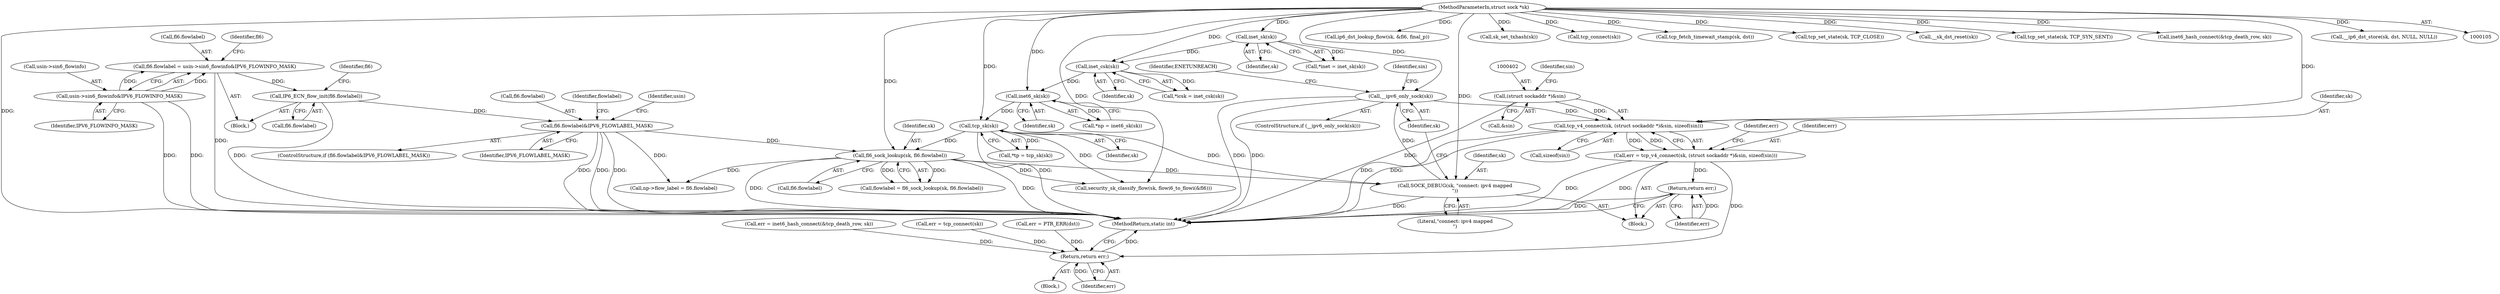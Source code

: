 digraph "0_linux_45f6fad84cc305103b28d73482b344d7f5b76f39_15@API" {
"1000399" [label="(Call,tcp_v4_connect(sk, (struct sockaddr *)&sin, sizeof(sin)))"];
"1000350" [label="(Call,__ipv6_only_sock(sk))"];
"1000346" [label="(Call,SOCK_DEBUG(sk, \"connect: ipv4 mapped\n\"))"];
"1000196" [label="(Call,fl6_sock_lookup(sk, fl6.flowlabel))"];
"1000134" [label="(Call,tcp_sk(sk))"];
"1000129" [label="(Call,inet6_sk(sk))"];
"1000124" [label="(Call,inet_csk(sk))"];
"1000119" [label="(Call,inet_sk(sk))"];
"1000106" [label="(MethodParameterIn,struct sock *sk)"];
"1000187" [label="(Call,fl6.flowlabel&IPV6_FLOWLABEL_MASK)"];
"1000182" [label="(Call,IP6_ECN_flow_init(fl6.flowlabel))"];
"1000173" [label="(Call,fl6.flowlabel = usin->sin6_flowinfo&IPV6_FLOWINFO_MASK)"];
"1000177" [label="(Call,usin->sin6_flowinfo&IPV6_FLOWINFO_MASK)"];
"1000401" [label="(Call,(struct sockaddr *)&sin)"];
"1000397" [label="(Call,err = tcp_v4_connect(sk, (struct sockaddr *)&sin, sizeof(sin)))"];
"1000440" [label="(Return,return err;)"];
"1000714" [label="(Return,return err;)"];
"1000440" [label="(Return,return err;)"];
"1000408" [label="(Identifier,err)"];
"1000523" [label="(Call,ip6_dst_lookup_flow(sk, &fl6, final_p))"];
"1000134" [label="(Call,tcp_sk(sk))"];
"1000119" [label="(Call,inet_sk(sk))"];
"1000645" [label="(Call,err = inet6_hash_connect(&tcp_death_row, sk))"];
"1000135" [label="(Identifier,sk)"];
"1000354" [label="(Identifier,ENETUNREACH)"];
"1000198" [label="(Call,fl6.flowlabel)"];
"1000127" [label="(Call,*np = inet6_sk(sk))"];
"1000406" [label="(Identifier,sin)"];
"1000125" [label="(Identifier,sk)"];
"1000441" [label="(Identifier,err)"];
"1000350" [label="(Call,__ipv6_only_sock(sk))"];
"1000716" [label="(MethodReturn,static int)"];
"1000172" [label="(Block,)"];
"1000174" [label="(Call,fl6.flowlabel)"];
"1000714" [label="(Return,return err;)"];
"1000688" [label="(Call,err = tcp_connect(sk))"];
"1000398" [label="(Identifier,err)"];
"1000109" [label="(Block,)"];
"1000654" [label="(Call,sk_set_txhash(sk))"];
"1000327" [label="(Call,np->flow_label = fl6.flowlabel)"];
"1000181" [label="(Identifier,IPV6_FLOWINFO_MASK)"];
"1000182" [label="(Call,IP6_ECN_flow_init(fl6.flowlabel))"];
"1000690" [label="(Call,tcp_connect(sk))"];
"1000357" [label="(Identifier,sin)"];
"1000400" [label="(Identifier,sk)"];
"1000595" [label="(Call,tcp_fetch_timewait_stamp(sk, dst))"];
"1000197" [label="(Identifier,sk)"];
"1000195" [label="(Identifier,flowlabel)"];
"1000184" [label="(Identifier,fl6)"];
"1000124" [label="(Call,inet_csk(sk))"];
"1000349" [label="(ControlStructure,if (__ipv6_only_sock(sk)))"];
"1000213" [label="(Identifier,usin)"];
"1000347" [label="(Identifier,sk)"];
"1000188" [label="(Call,fl6.flowlabel)"];
"1000698" [label="(Call,tcp_set_state(sk, TCP_CLOSE))"];
"1000177" [label="(Call,usin->sin6_flowinfo&IPV6_FLOWINFO_MASK)"];
"1000701" [label="(Call,__sk_dst_reset(sk))"];
"1000532" [label="(Call,err = PTR_ERR(dst))"];
"1000173" [label="(Call,fl6.flowlabel = usin->sin6_flowinfo&IPV6_FLOWINFO_MASK)"];
"1000183" [label="(Call,fl6.flowlabel)"];
"1000397" [label="(Call,err = tcp_v4_connect(sk, (struct sockaddr *)&sin, sizeof(sin)))"];
"1000401" [label="(Call,(struct sockaddr *)&sin)"];
"1000338" [label="(Block,)"];
"1000194" [label="(Call,flowlabel = fl6_sock_lookup(sk, fl6.flowlabel))"];
"1000186" [label="(ControlStructure,if (fl6.flowlabel&IPV6_FLOWLABEL_MASK))"];
"1000189" [label="(Identifier,fl6)"];
"1000191" [label="(Identifier,IPV6_FLOWLABEL_MASK)"];
"1000129" [label="(Call,inet6_sk(sk))"];
"1000106" [label="(MethodParameterIn,struct sock *sk)"];
"1000399" [label="(Call,tcp_v4_connect(sk, (struct sockaddr *)&sin, sizeof(sin)))"];
"1000642" [label="(Call,tcp_set_state(sk, TCP_SYN_SENT))"];
"1000178" [label="(Call,usin->sin6_flowinfo)"];
"1000351" [label="(Identifier,sk)"];
"1000132" [label="(Call,*tp = tcp_sk(sk))"];
"1000120" [label="(Identifier,sk)"];
"1000647" [label="(Call,inet6_hash_connect(&tcp_death_row, sk))"];
"1000403" [label="(Call,&sin)"];
"1000715" [label="(Identifier,err)"];
"1000348" [label="(Literal,\"connect: ipv4 mapped\n\")"];
"1000196" [label="(Call,fl6_sock_lookup(sk, fl6.flowlabel))"];
"1000187" [label="(Call,fl6.flowlabel&IPV6_FLOWLABEL_MASK)"];
"1000516" [label="(Call,security_sk_classify_flow(sk, flowi6_to_flowi(&fl6)))"];
"1000130" [label="(Identifier,sk)"];
"1000117" [label="(Call,*inet = inet_sk(sk))"];
"1000569" [label="(Call,__ip6_dst_store(sk, dst, NULL, NULL))"];
"1000346" [label="(Call,SOCK_DEBUG(sk, \"connect: ipv4 mapped\n\"))"];
"1000122" [label="(Call,*icsk = inet_csk(sk))"];
"1000405" [label="(Call,sizeof(sin))"];
"1000399" -> "1000397"  [label="AST: "];
"1000399" -> "1000405"  [label="CFG: "];
"1000400" -> "1000399"  [label="AST: "];
"1000401" -> "1000399"  [label="AST: "];
"1000405" -> "1000399"  [label="AST: "];
"1000397" -> "1000399"  [label="CFG: "];
"1000399" -> "1000716"  [label="DDG: "];
"1000399" -> "1000716"  [label="DDG: "];
"1000399" -> "1000397"  [label="DDG: "];
"1000399" -> "1000397"  [label="DDG: "];
"1000350" -> "1000399"  [label="DDG: "];
"1000106" -> "1000399"  [label="DDG: "];
"1000401" -> "1000399"  [label="DDG: "];
"1000350" -> "1000349"  [label="AST: "];
"1000350" -> "1000351"  [label="CFG: "];
"1000351" -> "1000350"  [label="AST: "];
"1000354" -> "1000350"  [label="CFG: "];
"1000357" -> "1000350"  [label="CFG: "];
"1000350" -> "1000716"  [label="DDG: "];
"1000350" -> "1000716"  [label="DDG: "];
"1000346" -> "1000350"  [label="DDG: "];
"1000106" -> "1000350"  [label="DDG: "];
"1000346" -> "1000338"  [label="AST: "];
"1000346" -> "1000348"  [label="CFG: "];
"1000347" -> "1000346"  [label="AST: "];
"1000348" -> "1000346"  [label="AST: "];
"1000351" -> "1000346"  [label="CFG: "];
"1000346" -> "1000716"  [label="DDG: "];
"1000196" -> "1000346"  [label="DDG: "];
"1000134" -> "1000346"  [label="DDG: "];
"1000106" -> "1000346"  [label="DDG: "];
"1000196" -> "1000194"  [label="AST: "];
"1000196" -> "1000198"  [label="CFG: "];
"1000197" -> "1000196"  [label="AST: "];
"1000198" -> "1000196"  [label="AST: "];
"1000194" -> "1000196"  [label="CFG: "];
"1000196" -> "1000716"  [label="DDG: "];
"1000196" -> "1000716"  [label="DDG: "];
"1000196" -> "1000194"  [label="DDG: "];
"1000196" -> "1000194"  [label="DDG: "];
"1000134" -> "1000196"  [label="DDG: "];
"1000106" -> "1000196"  [label="DDG: "];
"1000187" -> "1000196"  [label="DDG: "];
"1000196" -> "1000327"  [label="DDG: "];
"1000196" -> "1000516"  [label="DDG: "];
"1000134" -> "1000132"  [label="AST: "];
"1000134" -> "1000135"  [label="CFG: "];
"1000135" -> "1000134"  [label="AST: "];
"1000132" -> "1000134"  [label="CFG: "];
"1000134" -> "1000716"  [label="DDG: "];
"1000134" -> "1000132"  [label="DDG: "];
"1000129" -> "1000134"  [label="DDG: "];
"1000106" -> "1000134"  [label="DDG: "];
"1000134" -> "1000516"  [label="DDG: "];
"1000129" -> "1000127"  [label="AST: "];
"1000129" -> "1000130"  [label="CFG: "];
"1000130" -> "1000129"  [label="AST: "];
"1000127" -> "1000129"  [label="CFG: "];
"1000129" -> "1000127"  [label="DDG: "];
"1000124" -> "1000129"  [label="DDG: "];
"1000106" -> "1000129"  [label="DDG: "];
"1000124" -> "1000122"  [label="AST: "];
"1000124" -> "1000125"  [label="CFG: "];
"1000125" -> "1000124"  [label="AST: "];
"1000122" -> "1000124"  [label="CFG: "];
"1000124" -> "1000122"  [label="DDG: "];
"1000119" -> "1000124"  [label="DDG: "];
"1000106" -> "1000124"  [label="DDG: "];
"1000119" -> "1000117"  [label="AST: "];
"1000119" -> "1000120"  [label="CFG: "];
"1000120" -> "1000119"  [label="AST: "];
"1000117" -> "1000119"  [label="CFG: "];
"1000119" -> "1000117"  [label="DDG: "];
"1000106" -> "1000119"  [label="DDG: "];
"1000106" -> "1000105"  [label="AST: "];
"1000106" -> "1000716"  [label="DDG: "];
"1000106" -> "1000516"  [label="DDG: "];
"1000106" -> "1000523"  [label="DDG: "];
"1000106" -> "1000569"  [label="DDG: "];
"1000106" -> "1000595"  [label="DDG: "];
"1000106" -> "1000642"  [label="DDG: "];
"1000106" -> "1000647"  [label="DDG: "];
"1000106" -> "1000654"  [label="DDG: "];
"1000106" -> "1000690"  [label="DDG: "];
"1000106" -> "1000698"  [label="DDG: "];
"1000106" -> "1000701"  [label="DDG: "];
"1000187" -> "1000186"  [label="AST: "];
"1000187" -> "1000191"  [label="CFG: "];
"1000188" -> "1000187"  [label="AST: "];
"1000191" -> "1000187"  [label="AST: "];
"1000195" -> "1000187"  [label="CFG: "];
"1000213" -> "1000187"  [label="CFG: "];
"1000187" -> "1000716"  [label="DDG: "];
"1000187" -> "1000716"  [label="DDG: "];
"1000187" -> "1000716"  [label="DDG: "];
"1000182" -> "1000187"  [label="DDG: "];
"1000187" -> "1000327"  [label="DDG: "];
"1000182" -> "1000172"  [label="AST: "];
"1000182" -> "1000183"  [label="CFG: "];
"1000183" -> "1000182"  [label="AST: "];
"1000189" -> "1000182"  [label="CFG: "];
"1000182" -> "1000716"  [label="DDG: "];
"1000173" -> "1000182"  [label="DDG: "];
"1000173" -> "1000172"  [label="AST: "];
"1000173" -> "1000177"  [label="CFG: "];
"1000174" -> "1000173"  [label="AST: "];
"1000177" -> "1000173"  [label="AST: "];
"1000184" -> "1000173"  [label="CFG: "];
"1000173" -> "1000716"  [label="DDG: "];
"1000177" -> "1000173"  [label="DDG: "];
"1000177" -> "1000173"  [label="DDG: "];
"1000177" -> "1000181"  [label="CFG: "];
"1000178" -> "1000177"  [label="AST: "];
"1000181" -> "1000177"  [label="AST: "];
"1000177" -> "1000716"  [label="DDG: "];
"1000177" -> "1000716"  [label="DDG: "];
"1000401" -> "1000403"  [label="CFG: "];
"1000402" -> "1000401"  [label="AST: "];
"1000403" -> "1000401"  [label="AST: "];
"1000406" -> "1000401"  [label="CFG: "];
"1000401" -> "1000716"  [label="DDG: "];
"1000397" -> "1000338"  [label="AST: "];
"1000398" -> "1000397"  [label="AST: "];
"1000408" -> "1000397"  [label="CFG: "];
"1000397" -> "1000716"  [label="DDG: "];
"1000397" -> "1000716"  [label="DDG: "];
"1000397" -> "1000440"  [label="DDG: "];
"1000397" -> "1000714"  [label="DDG: "];
"1000440" -> "1000338"  [label="AST: "];
"1000440" -> "1000441"  [label="CFG: "];
"1000441" -> "1000440"  [label="AST: "];
"1000716" -> "1000440"  [label="CFG: "];
"1000440" -> "1000716"  [label="DDG: "];
"1000441" -> "1000440"  [label="DDG: "];
"1000714" -> "1000109"  [label="AST: "];
"1000714" -> "1000715"  [label="CFG: "];
"1000715" -> "1000714"  [label="AST: "];
"1000716" -> "1000714"  [label="CFG: "];
"1000714" -> "1000716"  [label="DDG: "];
"1000715" -> "1000714"  [label="DDG: "];
"1000532" -> "1000714"  [label="DDG: "];
"1000645" -> "1000714"  [label="DDG: "];
"1000688" -> "1000714"  [label="DDG: "];
}
